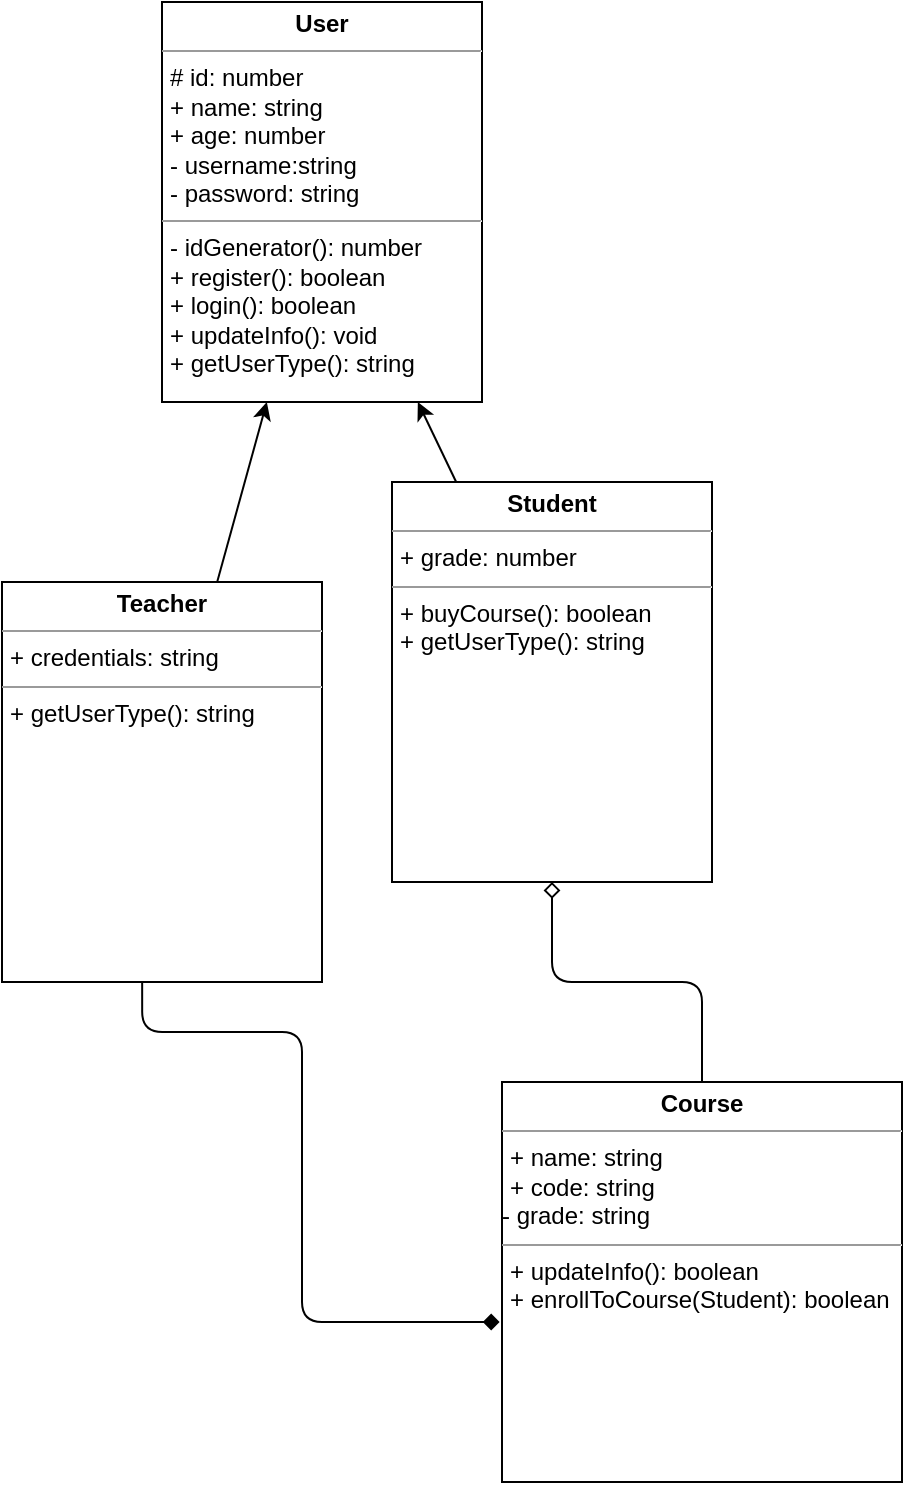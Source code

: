 <mxfile>
    <diagram id="XotiXUaXvQyle_RPN9Im" name="Page-1">
        <mxGraphModel dx="669" dy="524" grid="1" gridSize="10" guides="1" tooltips="1" connect="1" arrows="1" fold="1" page="1" pageScale="1" pageWidth="850" pageHeight="1100" math="0" shadow="0">
            <root>
                <mxCell id="0"/>
                <mxCell id="1" parent="0"/>
                <mxCell id="2" value="&lt;p style=&quot;margin:0px;margin-top:4px;text-align:center;&quot;&gt;&lt;b&gt;User&lt;/b&gt;&lt;/p&gt;&lt;hr size=&quot;1&quot;&gt;&lt;p style=&quot;margin:0px;margin-left:4px;&quot;&gt;# id: number&lt;/p&gt;&lt;p style=&quot;margin:0px;margin-left:4px;&quot;&gt;+ name: string&lt;/p&gt;&lt;p style=&quot;margin:0px;margin-left:4px;&quot;&gt;+ age: number&lt;/p&gt;&lt;p style=&quot;margin:0px;margin-left:4px;&quot;&gt;- username:string&lt;/p&gt;&lt;p style=&quot;margin:0px;margin-left:4px;&quot;&gt;- password: string&lt;/p&gt;&lt;hr size=&quot;1&quot;&gt;&lt;p style=&quot;margin:0px;margin-left:4px;&quot;&gt;- idGenerator(): number&lt;/p&gt;&lt;p style=&quot;margin:0px;margin-left:4px;&quot;&gt;+ register(): boolean&lt;/p&gt;&lt;p style=&quot;margin:0px;margin-left:4px;&quot;&gt;+ login(): boolean&lt;/p&gt;&lt;p style=&quot;margin:0px;margin-left:4px;&quot;&gt;+ updateInfo(): void&lt;/p&gt;&lt;p style=&quot;margin:0px;margin-left:4px;&quot;&gt;+ getUserType(): string&lt;/p&gt;" style="verticalAlign=top;align=left;overflow=fill;fontSize=12;fontFamily=Helvetica;html=1;" vertex="1" parent="1">
                    <mxGeometry x="230" y="30" width="160" height="200" as="geometry"/>
                </mxCell>
                <mxCell id="5" style="edgeStyle=none;html=1;" edge="1" parent="1" source="3" target="2">
                    <mxGeometry relative="1" as="geometry"/>
                </mxCell>
                <mxCell id="3" value="&lt;p style=&quot;margin:0px;margin-top:4px;text-align:center;&quot;&gt;&lt;b&gt;Student&lt;/b&gt;&lt;/p&gt;&lt;hr size=&quot;1&quot;&gt;&lt;p style=&quot;margin:0px;margin-left:4px;&quot;&gt;&lt;span style=&quot;background-color: initial;&quot;&gt;+ grade: number&lt;/span&gt;&lt;br&gt;&lt;/p&gt;&lt;hr size=&quot;1&quot;&gt;&lt;p style=&quot;margin:0px;margin-left:4px;&quot;&gt;+ buyCourse(): boolean&lt;/p&gt;&lt;p style=&quot;margin:0px;margin-left:4px;&quot;&gt;+ getUserType(): string&lt;br&gt;&lt;/p&gt;" style="verticalAlign=top;align=left;overflow=fill;fontSize=12;fontFamily=Helvetica;html=1;" vertex="1" parent="1">
                    <mxGeometry x="345" y="270" width="160" height="200" as="geometry"/>
                </mxCell>
                <mxCell id="6" style="edgeStyle=none;html=1;" edge="1" parent="1" source="4" target="2">
                    <mxGeometry relative="1" as="geometry"/>
                </mxCell>
                <mxCell id="11" style="edgeStyle=orthogonalEdgeStyle;sketch=0;jumpStyle=sharp;html=1;entryX=-0.006;entryY=0.6;entryDx=0;entryDy=0;entryPerimeter=0;shadow=0;endArrow=diamond;endFill=1;exitX=0.438;exitY=1;exitDx=0;exitDy=0;exitPerimeter=0;" edge="1" parent="1" source="4" target="7">
                    <mxGeometry relative="1" as="geometry">
                        <Array as="points">
                            <mxPoint x="220" y="545"/>
                            <mxPoint x="300" y="545"/>
                            <mxPoint x="300" y="690"/>
                        </Array>
                    </mxGeometry>
                </mxCell>
                <mxCell id="4" value="&lt;p style=&quot;margin:0px;margin-top:4px;text-align:center;&quot;&gt;&lt;b&gt;Teacher&lt;/b&gt;&lt;/p&gt;&lt;hr size=&quot;1&quot;&gt;&lt;p style=&quot;margin:0px;margin-left:4px;&quot;&gt;+ credentials: string&lt;/p&gt;&lt;hr size=&quot;1&quot;&gt;&lt;p style=&quot;margin:0px;margin-left:4px;&quot;&gt;+ getUserType(): string&lt;br&gt;&lt;/p&gt;" style="verticalAlign=top;align=left;overflow=fill;fontSize=12;fontFamily=Helvetica;html=1;" vertex="1" parent="1">
                    <mxGeometry x="150" y="320" width="160" height="200" as="geometry"/>
                </mxCell>
                <mxCell id="9" style="edgeStyle=orthogonalEdgeStyle;html=1;strokeColor=none;endArrow=diamond;endFill=0;" edge="1" parent="1" source="7" target="3">
                    <mxGeometry relative="1" as="geometry">
                        <mxPoint x="370" y="670" as="targetPoint"/>
                    </mxGeometry>
                </mxCell>
                <mxCell id="10" style="edgeStyle=orthogonalEdgeStyle;html=1;endArrow=diamond;endFill=0;shadow=0;" edge="1" parent="1" source="7" target="3">
                    <mxGeometry relative="1" as="geometry"/>
                </mxCell>
                <mxCell id="7" value="&lt;p style=&quot;margin:0px;margin-top:4px;text-align:center;&quot;&gt;&lt;b&gt;Course&lt;/b&gt;&lt;/p&gt;&lt;hr size=&quot;1&quot;&gt;&lt;p style=&quot;margin:0px;margin-left:4px;&quot;&gt;+ name: string&lt;/p&gt;&lt;p style=&quot;margin:0px;margin-left:4px;&quot;&gt;+ code: string&amp;nbsp;&lt;/p&gt;- grade: string&lt;br&gt;&lt;hr size=&quot;1&quot;&gt;&lt;p style=&quot;margin:0px;margin-left:4px;&quot;&gt;+ updateInfo(): boolean&lt;/p&gt;&lt;p style=&quot;margin: 0px 0px 0px 4px;&quot;&gt;+ enrollToCourse(Student): boolean&lt;/p&gt;&lt;p style=&quot;margin: 0px 0px 0px 4px;&quot;&gt;&lt;br&gt;&lt;/p&gt;" style="verticalAlign=top;align=left;overflow=fill;fontSize=12;fontFamily=Helvetica;html=1;" vertex="1" parent="1">
                    <mxGeometry x="400" y="570" width="200" height="200" as="geometry"/>
                </mxCell>
            </root>
        </mxGraphModel>
    </diagram>
</mxfile>